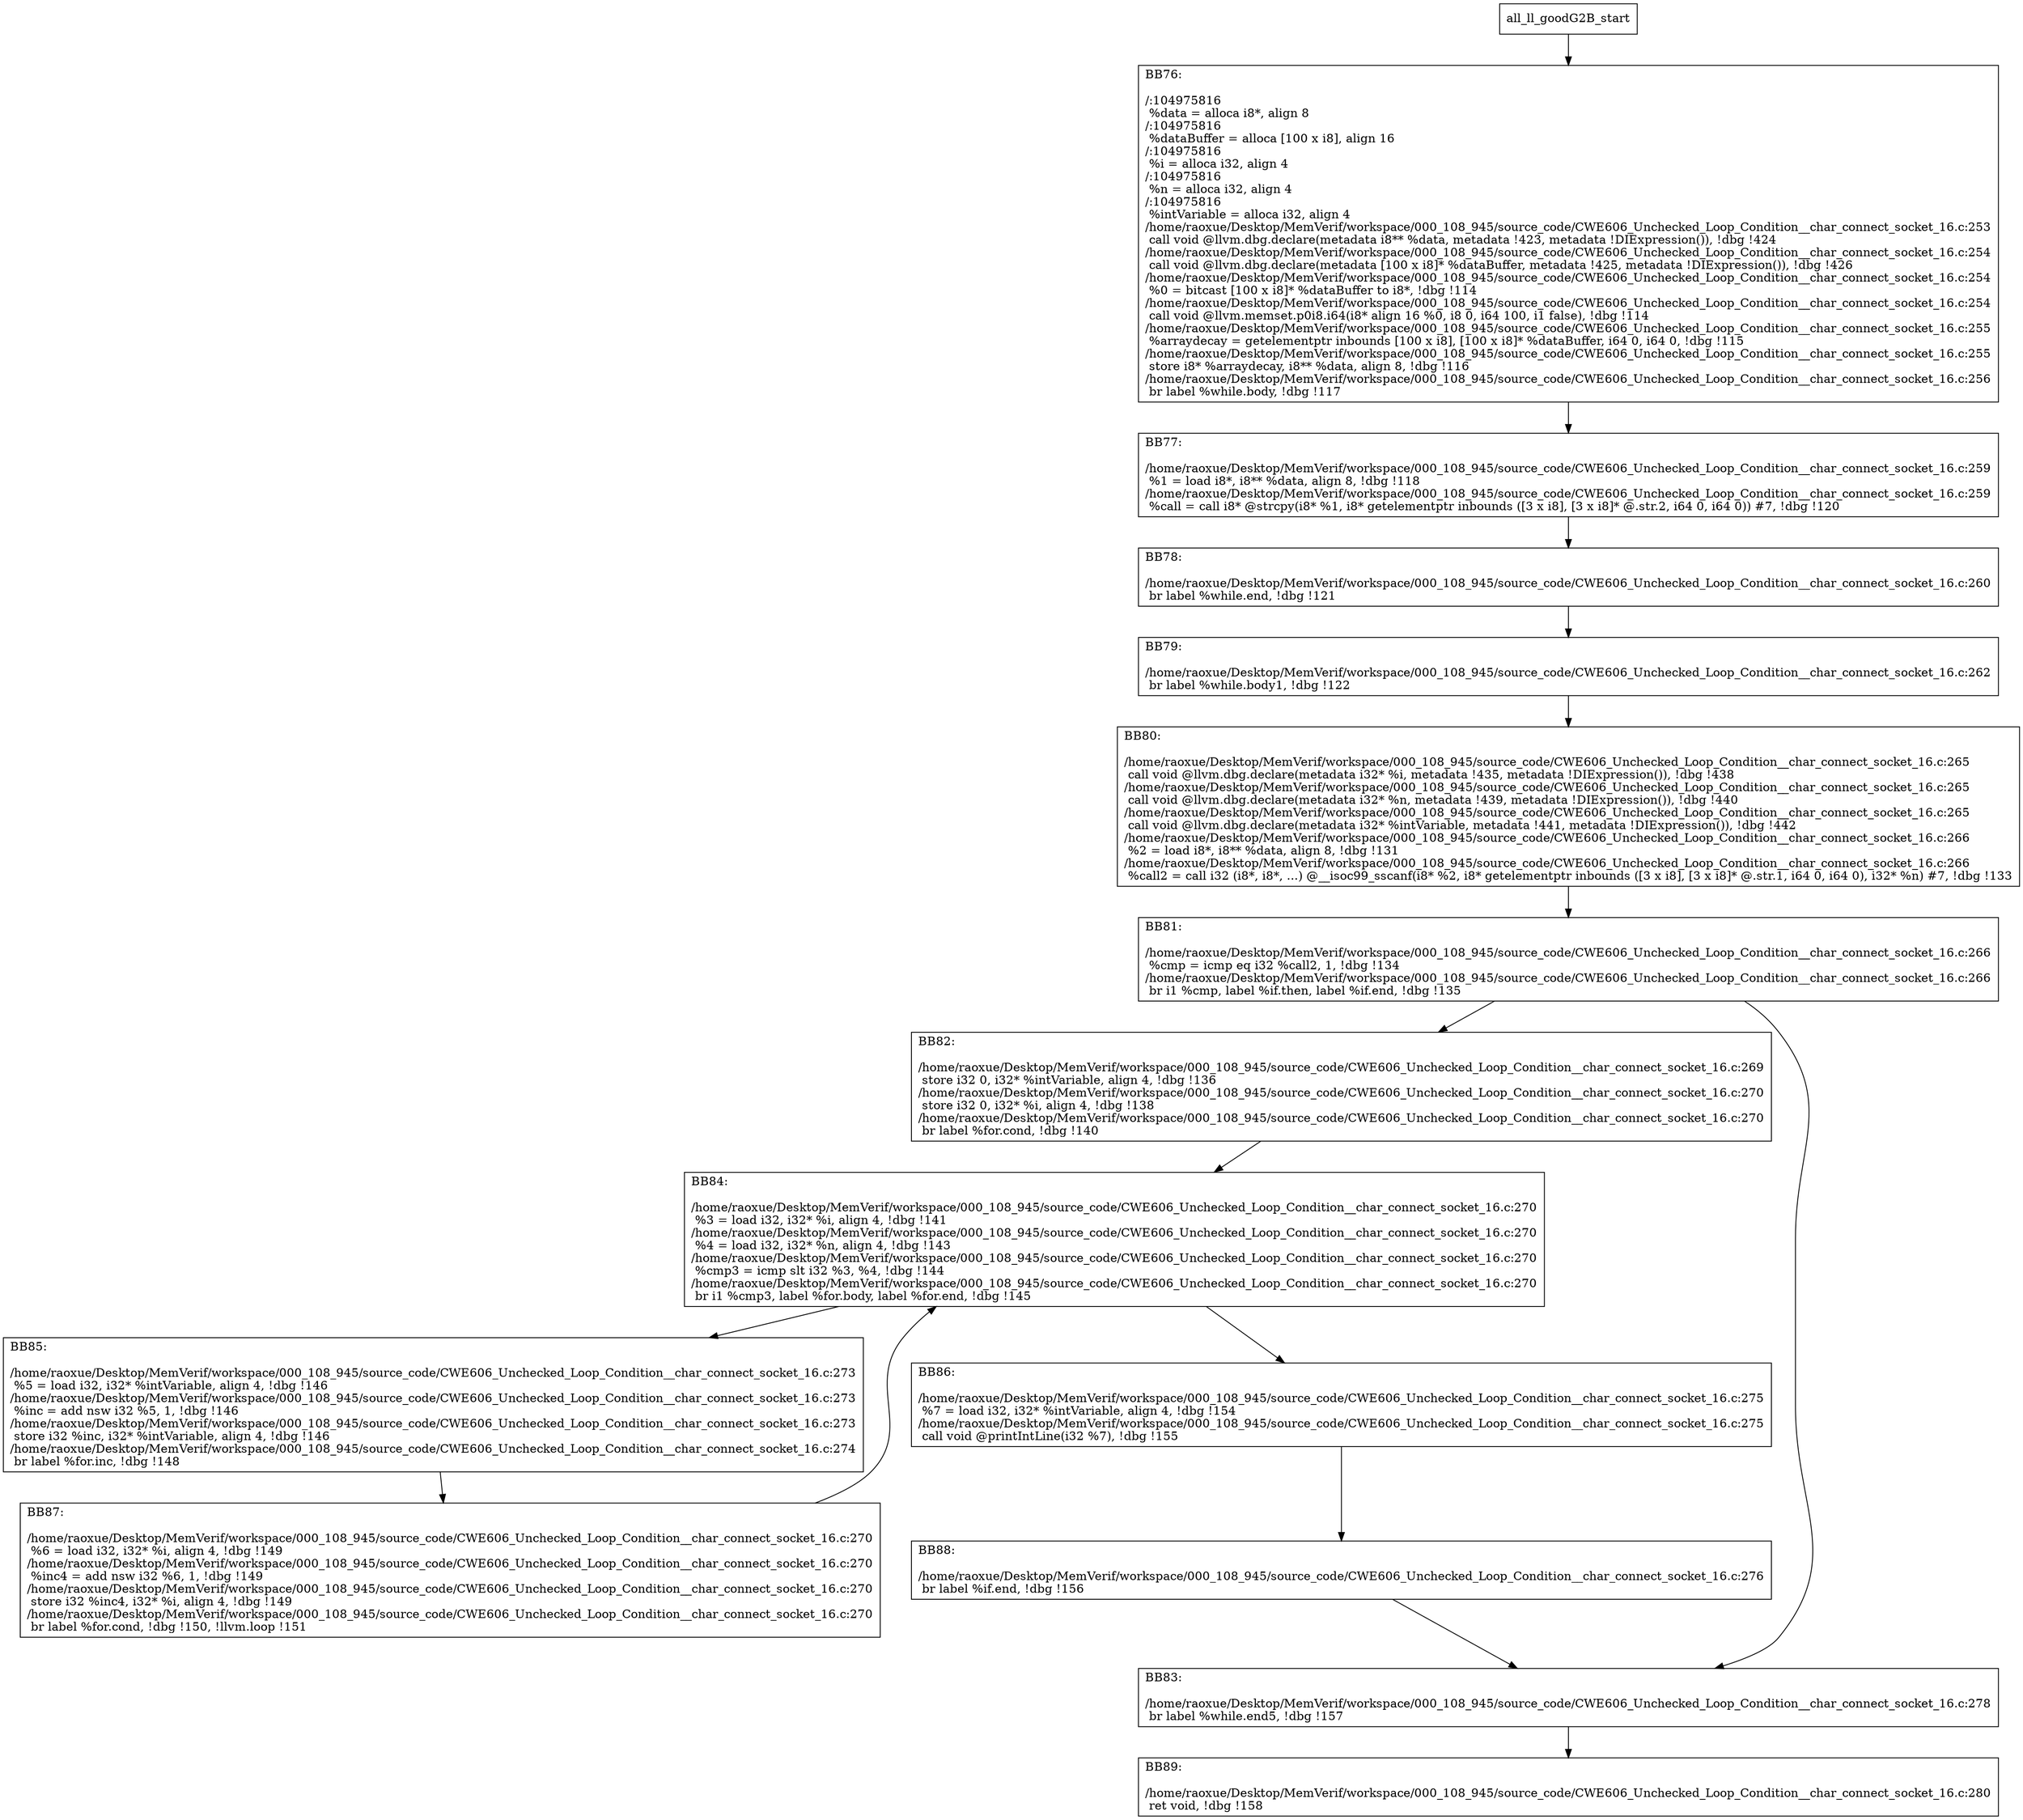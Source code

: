 digraph "CFG for'all_ll_goodG2B' function" {
	BBall_ll_goodG2B_start[shape=record,label="{all_ll_goodG2B_start}"];
	BBall_ll_goodG2B_start-> all_ll_goodG2BBB76;
	all_ll_goodG2BBB76 [shape=record, label="{BB76:\l\l/:104975816\l
  %data = alloca i8*, align 8\l
/:104975816\l
  %dataBuffer = alloca [100 x i8], align 16\l
/:104975816\l
  %i = alloca i32, align 4\l
/:104975816\l
  %n = alloca i32, align 4\l
/:104975816\l
  %intVariable = alloca i32, align 4\l
/home/raoxue/Desktop/MemVerif/workspace/000_108_945/source_code/CWE606_Unchecked_Loop_Condition__char_connect_socket_16.c:253\l
  call void @llvm.dbg.declare(metadata i8** %data, metadata !423, metadata !DIExpression()), !dbg !424\l
/home/raoxue/Desktop/MemVerif/workspace/000_108_945/source_code/CWE606_Unchecked_Loop_Condition__char_connect_socket_16.c:254\l
  call void @llvm.dbg.declare(metadata [100 x i8]* %dataBuffer, metadata !425, metadata !DIExpression()), !dbg !426\l
/home/raoxue/Desktop/MemVerif/workspace/000_108_945/source_code/CWE606_Unchecked_Loop_Condition__char_connect_socket_16.c:254\l
  %0 = bitcast [100 x i8]* %dataBuffer to i8*, !dbg !114\l
/home/raoxue/Desktop/MemVerif/workspace/000_108_945/source_code/CWE606_Unchecked_Loop_Condition__char_connect_socket_16.c:254\l
  call void @llvm.memset.p0i8.i64(i8* align 16 %0, i8 0, i64 100, i1 false), !dbg !114\l
/home/raoxue/Desktop/MemVerif/workspace/000_108_945/source_code/CWE606_Unchecked_Loop_Condition__char_connect_socket_16.c:255\l
  %arraydecay = getelementptr inbounds [100 x i8], [100 x i8]* %dataBuffer, i64 0, i64 0, !dbg !115\l
/home/raoxue/Desktop/MemVerif/workspace/000_108_945/source_code/CWE606_Unchecked_Loop_Condition__char_connect_socket_16.c:255\l
  store i8* %arraydecay, i8** %data, align 8, !dbg !116\l
/home/raoxue/Desktop/MemVerif/workspace/000_108_945/source_code/CWE606_Unchecked_Loop_Condition__char_connect_socket_16.c:256\l
  br label %while.body, !dbg !117\l
}"];
	all_ll_goodG2BBB76-> all_ll_goodG2BBB77;
	all_ll_goodG2BBB77 [shape=record, label="{BB77:\l\l/home/raoxue/Desktop/MemVerif/workspace/000_108_945/source_code/CWE606_Unchecked_Loop_Condition__char_connect_socket_16.c:259\l
  %1 = load i8*, i8** %data, align 8, !dbg !118\l
/home/raoxue/Desktop/MemVerif/workspace/000_108_945/source_code/CWE606_Unchecked_Loop_Condition__char_connect_socket_16.c:259\l
  %call = call i8* @strcpy(i8* %1, i8* getelementptr inbounds ([3 x i8], [3 x i8]* @.str.2, i64 0, i64 0)) #7, !dbg !120\l
}"];
	all_ll_goodG2BBB77-> all_ll_goodG2BBB78;
	all_ll_goodG2BBB78 [shape=record, label="{BB78:\l\l/home/raoxue/Desktop/MemVerif/workspace/000_108_945/source_code/CWE606_Unchecked_Loop_Condition__char_connect_socket_16.c:260\l
  br label %while.end, !dbg !121\l
}"];
	all_ll_goodG2BBB78-> all_ll_goodG2BBB79;
	all_ll_goodG2BBB79 [shape=record, label="{BB79:\l\l/home/raoxue/Desktop/MemVerif/workspace/000_108_945/source_code/CWE606_Unchecked_Loop_Condition__char_connect_socket_16.c:262\l
  br label %while.body1, !dbg !122\l
}"];
	all_ll_goodG2BBB79-> all_ll_goodG2BBB80;
	all_ll_goodG2BBB80 [shape=record, label="{BB80:\l\l/home/raoxue/Desktop/MemVerif/workspace/000_108_945/source_code/CWE606_Unchecked_Loop_Condition__char_connect_socket_16.c:265\l
  call void @llvm.dbg.declare(metadata i32* %i, metadata !435, metadata !DIExpression()), !dbg !438\l
/home/raoxue/Desktop/MemVerif/workspace/000_108_945/source_code/CWE606_Unchecked_Loop_Condition__char_connect_socket_16.c:265\l
  call void @llvm.dbg.declare(metadata i32* %n, metadata !439, metadata !DIExpression()), !dbg !440\l
/home/raoxue/Desktop/MemVerif/workspace/000_108_945/source_code/CWE606_Unchecked_Loop_Condition__char_connect_socket_16.c:265\l
  call void @llvm.dbg.declare(metadata i32* %intVariable, metadata !441, metadata !DIExpression()), !dbg !442\l
/home/raoxue/Desktop/MemVerif/workspace/000_108_945/source_code/CWE606_Unchecked_Loop_Condition__char_connect_socket_16.c:266\l
  %2 = load i8*, i8** %data, align 8, !dbg !131\l
/home/raoxue/Desktop/MemVerif/workspace/000_108_945/source_code/CWE606_Unchecked_Loop_Condition__char_connect_socket_16.c:266\l
  %call2 = call i32 (i8*, i8*, ...) @__isoc99_sscanf(i8* %2, i8* getelementptr inbounds ([3 x i8], [3 x i8]* @.str.1, i64 0, i64 0), i32* %n) #7, !dbg !133\l
}"];
	all_ll_goodG2BBB80-> all_ll_goodG2BBB81;
	all_ll_goodG2BBB81 [shape=record, label="{BB81:\l\l/home/raoxue/Desktop/MemVerif/workspace/000_108_945/source_code/CWE606_Unchecked_Loop_Condition__char_connect_socket_16.c:266\l
  %cmp = icmp eq i32 %call2, 1, !dbg !134\l
/home/raoxue/Desktop/MemVerif/workspace/000_108_945/source_code/CWE606_Unchecked_Loop_Condition__char_connect_socket_16.c:266\l
  br i1 %cmp, label %if.then, label %if.end, !dbg !135\l
}"];
	all_ll_goodG2BBB81-> all_ll_goodG2BBB82;
	all_ll_goodG2BBB81-> all_ll_goodG2BBB83;
	all_ll_goodG2BBB82 [shape=record, label="{BB82:\l\l/home/raoxue/Desktop/MemVerif/workspace/000_108_945/source_code/CWE606_Unchecked_Loop_Condition__char_connect_socket_16.c:269\l
  store i32 0, i32* %intVariable, align 4, !dbg !136\l
/home/raoxue/Desktop/MemVerif/workspace/000_108_945/source_code/CWE606_Unchecked_Loop_Condition__char_connect_socket_16.c:270\l
  store i32 0, i32* %i, align 4, !dbg !138\l
/home/raoxue/Desktop/MemVerif/workspace/000_108_945/source_code/CWE606_Unchecked_Loop_Condition__char_connect_socket_16.c:270\l
  br label %for.cond, !dbg !140\l
}"];
	all_ll_goodG2BBB82-> all_ll_goodG2BBB84;
	all_ll_goodG2BBB84 [shape=record, label="{BB84:\l\l/home/raoxue/Desktop/MemVerif/workspace/000_108_945/source_code/CWE606_Unchecked_Loop_Condition__char_connect_socket_16.c:270\l
  %3 = load i32, i32* %i, align 4, !dbg !141\l
/home/raoxue/Desktop/MemVerif/workspace/000_108_945/source_code/CWE606_Unchecked_Loop_Condition__char_connect_socket_16.c:270\l
  %4 = load i32, i32* %n, align 4, !dbg !143\l
/home/raoxue/Desktop/MemVerif/workspace/000_108_945/source_code/CWE606_Unchecked_Loop_Condition__char_connect_socket_16.c:270\l
  %cmp3 = icmp slt i32 %3, %4, !dbg !144\l
/home/raoxue/Desktop/MemVerif/workspace/000_108_945/source_code/CWE606_Unchecked_Loop_Condition__char_connect_socket_16.c:270\l
  br i1 %cmp3, label %for.body, label %for.end, !dbg !145\l
}"];
	all_ll_goodG2BBB84-> all_ll_goodG2BBB85;
	all_ll_goodG2BBB84-> all_ll_goodG2BBB86;
	all_ll_goodG2BBB85 [shape=record, label="{BB85:\l\l/home/raoxue/Desktop/MemVerif/workspace/000_108_945/source_code/CWE606_Unchecked_Loop_Condition__char_connect_socket_16.c:273\l
  %5 = load i32, i32* %intVariable, align 4, !dbg !146\l
/home/raoxue/Desktop/MemVerif/workspace/000_108_945/source_code/CWE606_Unchecked_Loop_Condition__char_connect_socket_16.c:273\l
  %inc = add nsw i32 %5, 1, !dbg !146\l
/home/raoxue/Desktop/MemVerif/workspace/000_108_945/source_code/CWE606_Unchecked_Loop_Condition__char_connect_socket_16.c:273\l
  store i32 %inc, i32* %intVariable, align 4, !dbg !146\l
/home/raoxue/Desktop/MemVerif/workspace/000_108_945/source_code/CWE606_Unchecked_Loop_Condition__char_connect_socket_16.c:274\l
  br label %for.inc, !dbg !148\l
}"];
	all_ll_goodG2BBB85-> all_ll_goodG2BBB87;
	all_ll_goodG2BBB87 [shape=record, label="{BB87:\l\l/home/raoxue/Desktop/MemVerif/workspace/000_108_945/source_code/CWE606_Unchecked_Loop_Condition__char_connect_socket_16.c:270\l
  %6 = load i32, i32* %i, align 4, !dbg !149\l
/home/raoxue/Desktop/MemVerif/workspace/000_108_945/source_code/CWE606_Unchecked_Loop_Condition__char_connect_socket_16.c:270\l
  %inc4 = add nsw i32 %6, 1, !dbg !149\l
/home/raoxue/Desktop/MemVerif/workspace/000_108_945/source_code/CWE606_Unchecked_Loop_Condition__char_connect_socket_16.c:270\l
  store i32 %inc4, i32* %i, align 4, !dbg !149\l
/home/raoxue/Desktop/MemVerif/workspace/000_108_945/source_code/CWE606_Unchecked_Loop_Condition__char_connect_socket_16.c:270\l
  br label %for.cond, !dbg !150, !llvm.loop !151\l
}"];
	all_ll_goodG2BBB87-> all_ll_goodG2BBB84;
	all_ll_goodG2BBB86 [shape=record, label="{BB86:\l\l/home/raoxue/Desktop/MemVerif/workspace/000_108_945/source_code/CWE606_Unchecked_Loop_Condition__char_connect_socket_16.c:275\l
  %7 = load i32, i32* %intVariable, align 4, !dbg !154\l
/home/raoxue/Desktop/MemVerif/workspace/000_108_945/source_code/CWE606_Unchecked_Loop_Condition__char_connect_socket_16.c:275\l
  call void @printIntLine(i32 %7), !dbg !155\l
}"];
	all_ll_goodG2BBB86-> all_ll_goodG2BBB88;
	all_ll_goodG2BBB88 [shape=record, label="{BB88:\l\l/home/raoxue/Desktop/MemVerif/workspace/000_108_945/source_code/CWE606_Unchecked_Loop_Condition__char_connect_socket_16.c:276\l
  br label %if.end, !dbg !156\l
}"];
	all_ll_goodG2BBB88-> all_ll_goodG2BBB83;
	all_ll_goodG2BBB83 [shape=record, label="{BB83:\l\l/home/raoxue/Desktop/MemVerif/workspace/000_108_945/source_code/CWE606_Unchecked_Loop_Condition__char_connect_socket_16.c:278\l
  br label %while.end5, !dbg !157\l
}"];
	all_ll_goodG2BBB83-> all_ll_goodG2BBB89;
	all_ll_goodG2BBB89 [shape=record, label="{BB89:\l\l/home/raoxue/Desktop/MemVerif/workspace/000_108_945/source_code/CWE606_Unchecked_Loop_Condition__char_connect_socket_16.c:280\l
  ret void, !dbg !158\l
}"];
}
